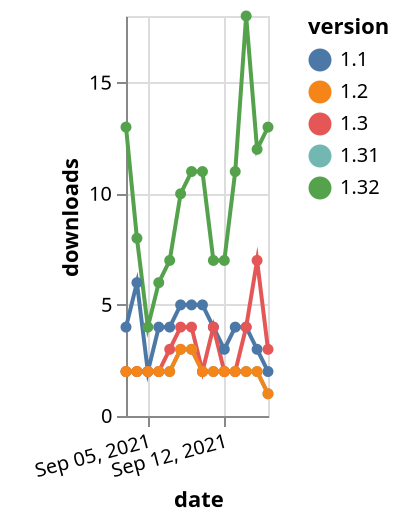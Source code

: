 {"$schema": "https://vega.github.io/schema/vega-lite/v5.json", "description": "A simple bar chart with embedded data.", "data": {"values": [{"date": "2021-09-03", "total": 3266, "delta": 13, "version": "1.32"}, {"date": "2021-09-04", "total": 3274, "delta": 8, "version": "1.32"}, {"date": "2021-09-05", "total": 3278, "delta": 4, "version": "1.32"}, {"date": "2021-09-06", "total": 3284, "delta": 6, "version": "1.32"}, {"date": "2021-09-07", "total": 3291, "delta": 7, "version": "1.32"}, {"date": "2021-09-08", "total": 3301, "delta": 10, "version": "1.32"}, {"date": "2021-09-09", "total": 3312, "delta": 11, "version": "1.32"}, {"date": "2021-09-10", "total": 3323, "delta": 11, "version": "1.32"}, {"date": "2021-09-11", "total": 3330, "delta": 7, "version": "1.32"}, {"date": "2021-09-12", "total": 3337, "delta": 7, "version": "1.32"}, {"date": "2021-09-13", "total": 3348, "delta": 11, "version": "1.32"}, {"date": "2021-09-14", "total": 3366, "delta": 18, "version": "1.32"}, {"date": "2021-09-15", "total": 3378, "delta": 12, "version": "1.32"}, {"date": "2021-09-16", "total": 3391, "delta": 13, "version": "1.32"}, {"date": "2021-09-03", "total": 4687, "delta": 4, "version": "1.1"}, {"date": "2021-09-04", "total": 4693, "delta": 6, "version": "1.1"}, {"date": "2021-09-05", "total": 4695, "delta": 2, "version": "1.1"}, {"date": "2021-09-06", "total": 4699, "delta": 4, "version": "1.1"}, {"date": "2021-09-07", "total": 4703, "delta": 4, "version": "1.1"}, {"date": "2021-09-08", "total": 4708, "delta": 5, "version": "1.1"}, {"date": "2021-09-09", "total": 4713, "delta": 5, "version": "1.1"}, {"date": "2021-09-10", "total": 4718, "delta": 5, "version": "1.1"}, {"date": "2021-09-11", "total": 4722, "delta": 4, "version": "1.1"}, {"date": "2021-09-12", "total": 4725, "delta": 3, "version": "1.1"}, {"date": "2021-09-13", "total": 4729, "delta": 4, "version": "1.1"}, {"date": "2021-09-14", "total": 4733, "delta": 4, "version": "1.1"}, {"date": "2021-09-15", "total": 4736, "delta": 3, "version": "1.1"}, {"date": "2021-09-16", "total": 4738, "delta": 2, "version": "1.1"}, {"date": "2021-09-03", "total": 1333, "delta": 2, "version": "1.31"}, {"date": "2021-09-04", "total": 1335, "delta": 2, "version": "1.31"}, {"date": "2021-09-05", "total": 1337, "delta": 2, "version": "1.31"}, {"date": "2021-09-06", "total": 1339, "delta": 2, "version": "1.31"}, {"date": "2021-09-07", "total": 1341, "delta": 2, "version": "1.31"}, {"date": "2021-09-08", "total": 1344, "delta": 3, "version": "1.31"}, {"date": "2021-09-09", "total": 1347, "delta": 3, "version": "1.31"}, {"date": "2021-09-10", "total": 1349, "delta": 2, "version": "1.31"}, {"date": "2021-09-11", "total": 1351, "delta": 2, "version": "1.31"}, {"date": "2021-09-12", "total": 1353, "delta": 2, "version": "1.31"}, {"date": "2021-09-13", "total": 1355, "delta": 2, "version": "1.31"}, {"date": "2021-09-14", "total": 1357, "delta": 2, "version": "1.31"}, {"date": "2021-09-15", "total": 1359, "delta": 2, "version": "1.31"}, {"date": "2021-09-16", "total": 1360, "delta": 1, "version": "1.31"}, {"date": "2021-09-03", "total": 2544, "delta": 2, "version": "1.3"}, {"date": "2021-09-04", "total": 2546, "delta": 2, "version": "1.3"}, {"date": "2021-09-05", "total": 2548, "delta": 2, "version": "1.3"}, {"date": "2021-09-06", "total": 2550, "delta": 2, "version": "1.3"}, {"date": "2021-09-07", "total": 2553, "delta": 3, "version": "1.3"}, {"date": "2021-09-08", "total": 2557, "delta": 4, "version": "1.3"}, {"date": "2021-09-09", "total": 2561, "delta": 4, "version": "1.3"}, {"date": "2021-09-10", "total": 2563, "delta": 2, "version": "1.3"}, {"date": "2021-09-11", "total": 2567, "delta": 4, "version": "1.3"}, {"date": "2021-09-12", "total": 2569, "delta": 2, "version": "1.3"}, {"date": "2021-09-13", "total": 2571, "delta": 2, "version": "1.3"}, {"date": "2021-09-14", "total": 2575, "delta": 4, "version": "1.3"}, {"date": "2021-09-15", "total": 2582, "delta": 7, "version": "1.3"}, {"date": "2021-09-16", "total": 2585, "delta": 3, "version": "1.3"}, {"date": "2021-09-03", "total": 1961, "delta": 2, "version": "1.2"}, {"date": "2021-09-04", "total": 1963, "delta": 2, "version": "1.2"}, {"date": "2021-09-05", "total": 1965, "delta": 2, "version": "1.2"}, {"date": "2021-09-06", "total": 1967, "delta": 2, "version": "1.2"}, {"date": "2021-09-07", "total": 1969, "delta": 2, "version": "1.2"}, {"date": "2021-09-08", "total": 1972, "delta": 3, "version": "1.2"}, {"date": "2021-09-09", "total": 1975, "delta": 3, "version": "1.2"}, {"date": "2021-09-10", "total": 1977, "delta": 2, "version": "1.2"}, {"date": "2021-09-11", "total": 1979, "delta": 2, "version": "1.2"}, {"date": "2021-09-12", "total": 1981, "delta": 2, "version": "1.2"}, {"date": "2021-09-13", "total": 1983, "delta": 2, "version": "1.2"}, {"date": "2021-09-14", "total": 1985, "delta": 2, "version": "1.2"}, {"date": "2021-09-15", "total": 1987, "delta": 2, "version": "1.2"}, {"date": "2021-09-16", "total": 1988, "delta": 1, "version": "1.2"}]}, "width": "container", "mark": {"type": "line", "point": {"filled": true}}, "encoding": {"x": {"field": "date", "type": "temporal", "timeUnit": "yearmonthdate", "title": "date", "axis": {"labelAngle": -15}}, "y": {"field": "delta", "type": "quantitative", "title": "downloads"}, "color": {"field": "version", "type": "nominal"}, "tooltip": {"field": "delta"}}}